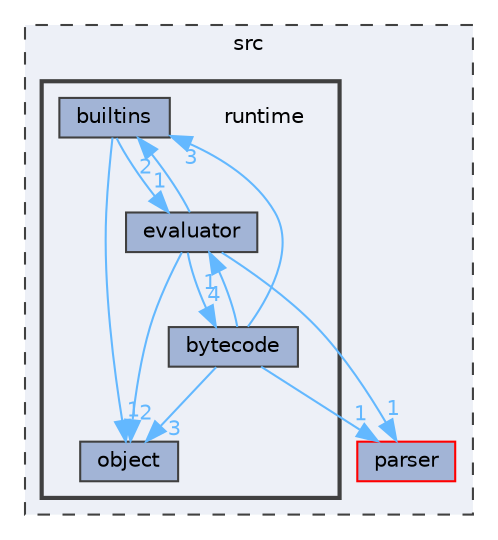 digraph "src/runtime"
{
 // LATEX_PDF_SIZE
  bgcolor="transparent";
  edge [fontname=Helvetica,fontsize=10,labelfontname=Helvetica,labelfontsize=10];
  node [fontname=Helvetica,fontsize=10,shape=box,height=0.2,width=0.4];
  compound=true
  subgraph clusterdir_68267d1309a1af8e8297ef4c3efbcdba {
    graph [ bgcolor="#edf0f7", pencolor="grey25", label="src", fontname=Helvetica,fontsize=10 style="filled,dashed", URL="dir_68267d1309a1af8e8297ef4c3efbcdba.html",tooltip=""]
  dir_6cd8491d143eb218b70983dbdb3c58bc [label="parser", fillcolor="#a2b4d6", color="red", style="filled", URL="dir_6cd8491d143eb218b70983dbdb3c58bc.html",tooltip=""];
  subgraph clusterdir_bf9f26469d00835ba20ff8d80ee5a804 {
    graph [ bgcolor="#edf0f7", pencolor="grey25", label="", fontname=Helvetica,fontsize=10 style="filled,bold", URL="dir_bf9f26469d00835ba20ff8d80ee5a804.html",tooltip=""]
    dir_bf9f26469d00835ba20ff8d80ee5a804 [shape=plaintext, label="runtime"];
  dir_0c3dcd0ce7c49a87e7aa12e7eefa6b9f [label="builtins", fillcolor="#a2b4d6", color="grey25", style="filled", URL="dir_0c3dcd0ce7c49a87e7aa12e7eefa6b9f.html",tooltip=""];
  dir_dc173274177e136e411a703609877c31 [label="bytecode", fillcolor="#a2b4d6", color="grey25", style="filled", URL="dir_dc173274177e136e411a703609877c31.html",tooltip=""];
  dir_41d65f3f775614b66ca7d3f2594b2a84 [label="evaluator", fillcolor="#a2b4d6", color="grey25", style="filled", URL="dir_41d65f3f775614b66ca7d3f2594b2a84.html",tooltip=""];
  dir_7b3ca0f1a5442f5bcf8fa402d7489a6e [label="object", fillcolor="#a2b4d6", color="grey25", style="filled", URL="dir_7b3ca0f1a5442f5bcf8fa402d7489a6e.html",tooltip=""];
  }
  }
  dir_0c3dcd0ce7c49a87e7aa12e7eefa6b9f->dir_41d65f3f775614b66ca7d3f2594b2a84 [headlabel="1", labeldistance=1.5 headhref="dir_000001_000003.html" href="dir_000001_000003.html" color="steelblue1" fontcolor="steelblue1"];
  dir_0c3dcd0ce7c49a87e7aa12e7eefa6b9f->dir_7b3ca0f1a5442f5bcf8fa402d7489a6e [headlabel="1", labeldistance=1.5 headhref="dir_000001_000005.html" href="dir_000001_000005.html" color="steelblue1" fontcolor="steelblue1"];
  dir_dc173274177e136e411a703609877c31->dir_0c3dcd0ce7c49a87e7aa12e7eefa6b9f [headlabel="3", labeldistance=1.5 headhref="dir_000002_000001.html" href="dir_000002_000001.html" color="steelblue1" fontcolor="steelblue1"];
  dir_dc173274177e136e411a703609877c31->dir_41d65f3f775614b66ca7d3f2594b2a84 [headlabel="1", labeldistance=1.5 headhref="dir_000002_000003.html" href="dir_000002_000003.html" color="steelblue1" fontcolor="steelblue1"];
  dir_dc173274177e136e411a703609877c31->dir_6cd8491d143eb218b70983dbdb3c58bc [headlabel="1", labeldistance=1.5 headhref="dir_000002_000006.html" href="dir_000002_000006.html" color="steelblue1" fontcolor="steelblue1"];
  dir_dc173274177e136e411a703609877c31->dir_7b3ca0f1a5442f5bcf8fa402d7489a6e [headlabel="3", labeldistance=1.5 headhref="dir_000002_000005.html" href="dir_000002_000005.html" color="steelblue1" fontcolor="steelblue1"];
  dir_41d65f3f775614b66ca7d3f2594b2a84->dir_0c3dcd0ce7c49a87e7aa12e7eefa6b9f [headlabel="2", labeldistance=1.5 headhref="dir_000003_000001.html" href="dir_000003_000001.html" color="steelblue1" fontcolor="steelblue1"];
  dir_41d65f3f775614b66ca7d3f2594b2a84->dir_6cd8491d143eb218b70983dbdb3c58bc [headlabel="1", labeldistance=1.5 headhref="dir_000003_000006.html" href="dir_000003_000006.html" color="steelblue1" fontcolor="steelblue1"];
  dir_41d65f3f775614b66ca7d3f2594b2a84->dir_7b3ca0f1a5442f5bcf8fa402d7489a6e [headlabel="2", labeldistance=1.5 headhref="dir_000003_000005.html" href="dir_000003_000005.html" color="steelblue1" fontcolor="steelblue1"];
  dir_41d65f3f775614b66ca7d3f2594b2a84->dir_dc173274177e136e411a703609877c31 [headlabel="4", labeldistance=1.5 headhref="dir_000003_000002.html" href="dir_000003_000002.html" color="steelblue1" fontcolor="steelblue1"];
}
